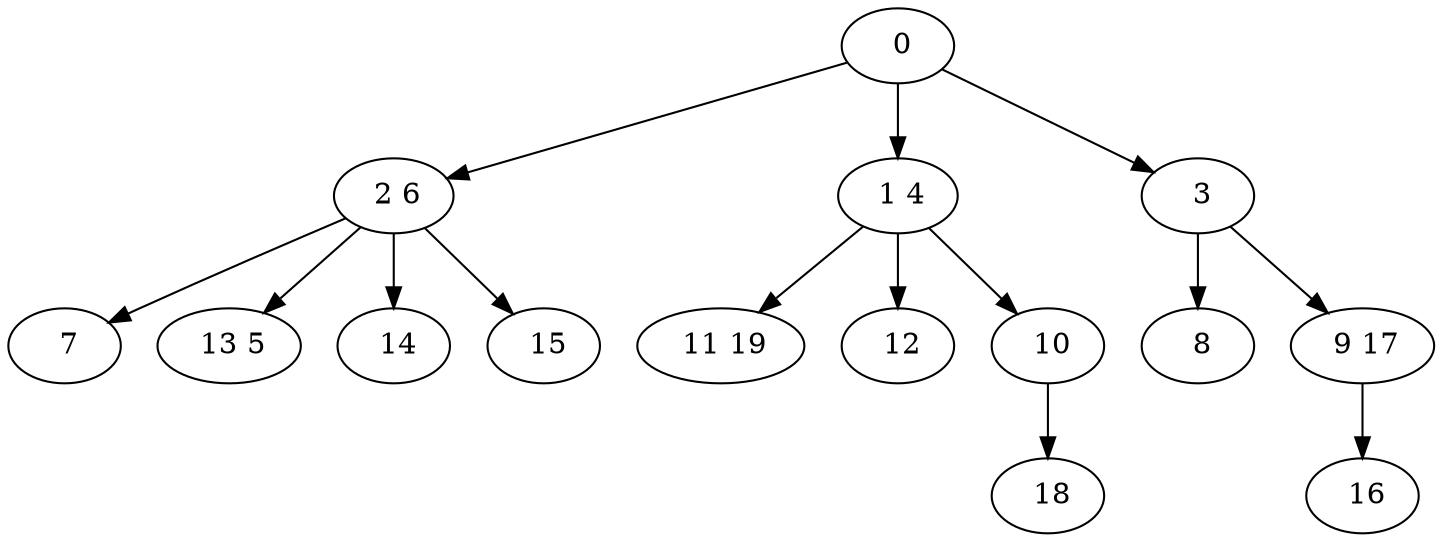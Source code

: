 digraph mytree {
" 0" -> " 2 6";
" 0" -> " 1 4";
" 0" -> " 3";
" 2 6" -> " 7";
" 2 6" -> " 13 5";
" 2 6" -> " 14";
" 2 6" -> " 15";
" 1 4" -> " 11 19";
" 1 4" -> " 12";
" 1 4" -> " 10";
" 3" -> " 8";
" 3" -> " 9 17";
" 8";
" 9 17" -> " 16";
" 11 19";
" 16";
" 7";
" 13 5";
" 14";
" 15";
" 12";
" 10" -> " 18";
" 18";
}
